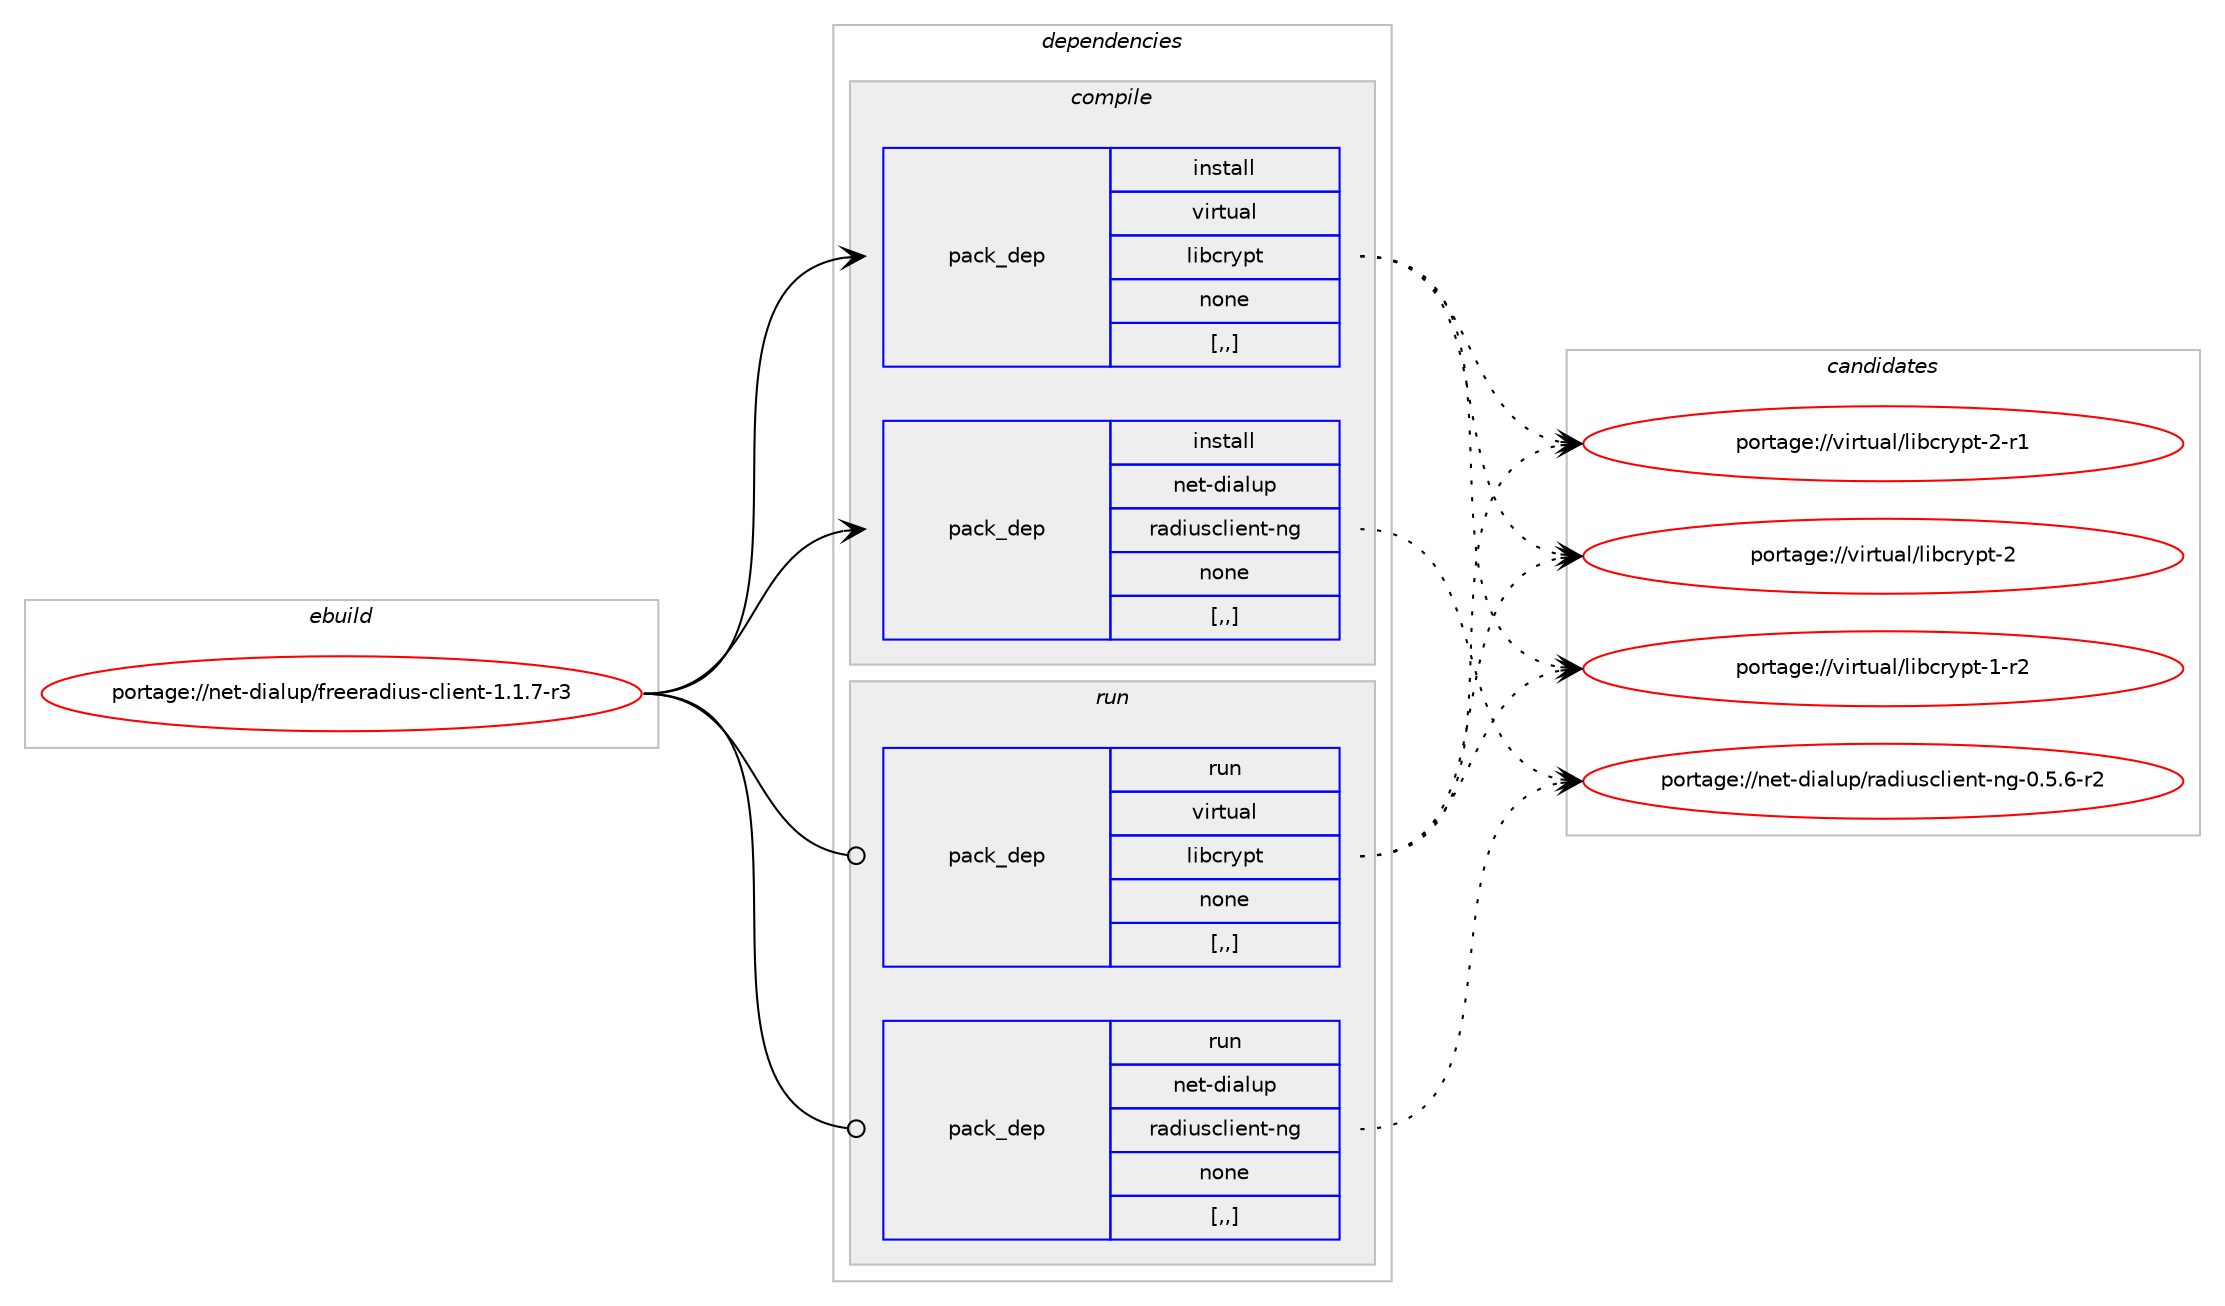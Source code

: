 digraph prolog {

# *************
# Graph options
# *************

newrank=true;
concentrate=true;
compound=true;
graph [rankdir=LR,fontname=Helvetica,fontsize=10,ranksep=1.5];#, ranksep=2.5, nodesep=0.2];
edge  [arrowhead=vee];
node  [fontname=Helvetica,fontsize=10];

# **********
# The ebuild
# **********

subgraph cluster_leftcol {
color=gray;
label=<<i>ebuild</i>>;
id [label="portage://net-dialup/freeradius-client-1.1.7-r3", color=red, width=4, href="../net-dialup/freeradius-client-1.1.7-r3.svg"];
}

# ****************
# The dependencies
# ****************

subgraph cluster_midcol {
color=gray;
label=<<i>dependencies</i>>;
subgraph cluster_compile {
fillcolor="#eeeeee";
style=filled;
label=<<i>compile</i>>;
subgraph pack252592 {
dependency344276 [label=<<TABLE BORDER="0" CELLBORDER="1" CELLSPACING="0" CELLPADDING="4" WIDTH="220"><TR><TD ROWSPAN="6" CELLPADDING="30">pack_dep</TD></TR><TR><TD WIDTH="110">install</TD></TR><TR><TD>virtual</TD></TR><TR><TD>libcrypt</TD></TR><TR><TD>none</TD></TR><TR><TD>[,,]</TD></TR></TABLE>>, shape=none, color=blue];
}
id:e -> dependency344276:w [weight=20,style="solid",arrowhead="vee"];
subgraph pack252593 {
dependency344277 [label=<<TABLE BORDER="0" CELLBORDER="1" CELLSPACING="0" CELLPADDING="4" WIDTH="220"><TR><TD ROWSPAN="6" CELLPADDING="30">pack_dep</TD></TR><TR><TD WIDTH="110">install</TD></TR><TR><TD>net-dialup</TD></TR><TR><TD>radiusclient-ng</TD></TR><TR><TD>none</TD></TR><TR><TD>[,,]</TD></TR></TABLE>>, shape=none, color=blue];
}
id:e -> dependency344277:w [weight=20,style="solid",arrowhead="vee"];
}
subgraph cluster_compileandrun {
fillcolor="#eeeeee";
style=filled;
label=<<i>compile and run</i>>;
}
subgraph cluster_run {
fillcolor="#eeeeee";
style=filled;
label=<<i>run</i>>;
subgraph pack252594 {
dependency344278 [label=<<TABLE BORDER="0" CELLBORDER="1" CELLSPACING="0" CELLPADDING="4" WIDTH="220"><TR><TD ROWSPAN="6" CELLPADDING="30">pack_dep</TD></TR><TR><TD WIDTH="110">run</TD></TR><TR><TD>virtual</TD></TR><TR><TD>libcrypt</TD></TR><TR><TD>none</TD></TR><TR><TD>[,,]</TD></TR></TABLE>>, shape=none, color=blue];
}
id:e -> dependency344278:w [weight=20,style="solid",arrowhead="odot"];
subgraph pack252595 {
dependency344279 [label=<<TABLE BORDER="0" CELLBORDER="1" CELLSPACING="0" CELLPADDING="4" WIDTH="220"><TR><TD ROWSPAN="6" CELLPADDING="30">pack_dep</TD></TR><TR><TD WIDTH="110">run</TD></TR><TR><TD>net-dialup</TD></TR><TR><TD>radiusclient-ng</TD></TR><TR><TD>none</TD></TR><TR><TD>[,,]</TD></TR></TABLE>>, shape=none, color=blue];
}
id:e -> dependency344279:w [weight=20,style="solid",arrowhead="odot"];
}
}

# **************
# The candidates
# **************

subgraph cluster_choices {
rank=same;
color=gray;
label=<<i>candidates</i>>;

subgraph choice252592 {
color=black;
nodesep=1;
choice1181051141161179710847108105989911412111211645504511449 [label="portage://virtual/libcrypt-2-r1", color=red, width=4,href="../virtual/libcrypt-2-r1.svg"];
choice118105114116117971084710810598991141211121164550 [label="portage://virtual/libcrypt-2", color=red, width=4,href="../virtual/libcrypt-2.svg"];
choice1181051141161179710847108105989911412111211645494511450 [label="portage://virtual/libcrypt-1-r2", color=red, width=4,href="../virtual/libcrypt-1-r2.svg"];
dependency344276:e -> choice1181051141161179710847108105989911412111211645504511449:w [style=dotted,weight="100"];
dependency344276:e -> choice118105114116117971084710810598991141211121164550:w [style=dotted,weight="100"];
dependency344276:e -> choice1181051141161179710847108105989911412111211645494511450:w [style=dotted,weight="100"];
}
subgraph choice252593 {
color=black;
nodesep=1;
choice1101011164510010597108117112471149710010511711599108105101110116451101034548465346544511450 [label="portage://net-dialup/radiusclient-ng-0.5.6-r2", color=red, width=4,href="../net-dialup/radiusclient-ng-0.5.6-r2.svg"];
dependency344277:e -> choice1101011164510010597108117112471149710010511711599108105101110116451101034548465346544511450:w [style=dotted,weight="100"];
}
subgraph choice252594 {
color=black;
nodesep=1;
choice1181051141161179710847108105989911412111211645504511449 [label="portage://virtual/libcrypt-2-r1", color=red, width=4,href="../virtual/libcrypt-2-r1.svg"];
choice118105114116117971084710810598991141211121164550 [label="portage://virtual/libcrypt-2", color=red, width=4,href="../virtual/libcrypt-2.svg"];
choice1181051141161179710847108105989911412111211645494511450 [label="portage://virtual/libcrypt-1-r2", color=red, width=4,href="../virtual/libcrypt-1-r2.svg"];
dependency344278:e -> choice1181051141161179710847108105989911412111211645504511449:w [style=dotted,weight="100"];
dependency344278:e -> choice118105114116117971084710810598991141211121164550:w [style=dotted,weight="100"];
dependency344278:e -> choice1181051141161179710847108105989911412111211645494511450:w [style=dotted,weight="100"];
}
subgraph choice252595 {
color=black;
nodesep=1;
choice1101011164510010597108117112471149710010511711599108105101110116451101034548465346544511450 [label="portage://net-dialup/radiusclient-ng-0.5.6-r2", color=red, width=4,href="../net-dialup/radiusclient-ng-0.5.6-r2.svg"];
dependency344279:e -> choice1101011164510010597108117112471149710010511711599108105101110116451101034548465346544511450:w [style=dotted,weight="100"];
}
}

}
